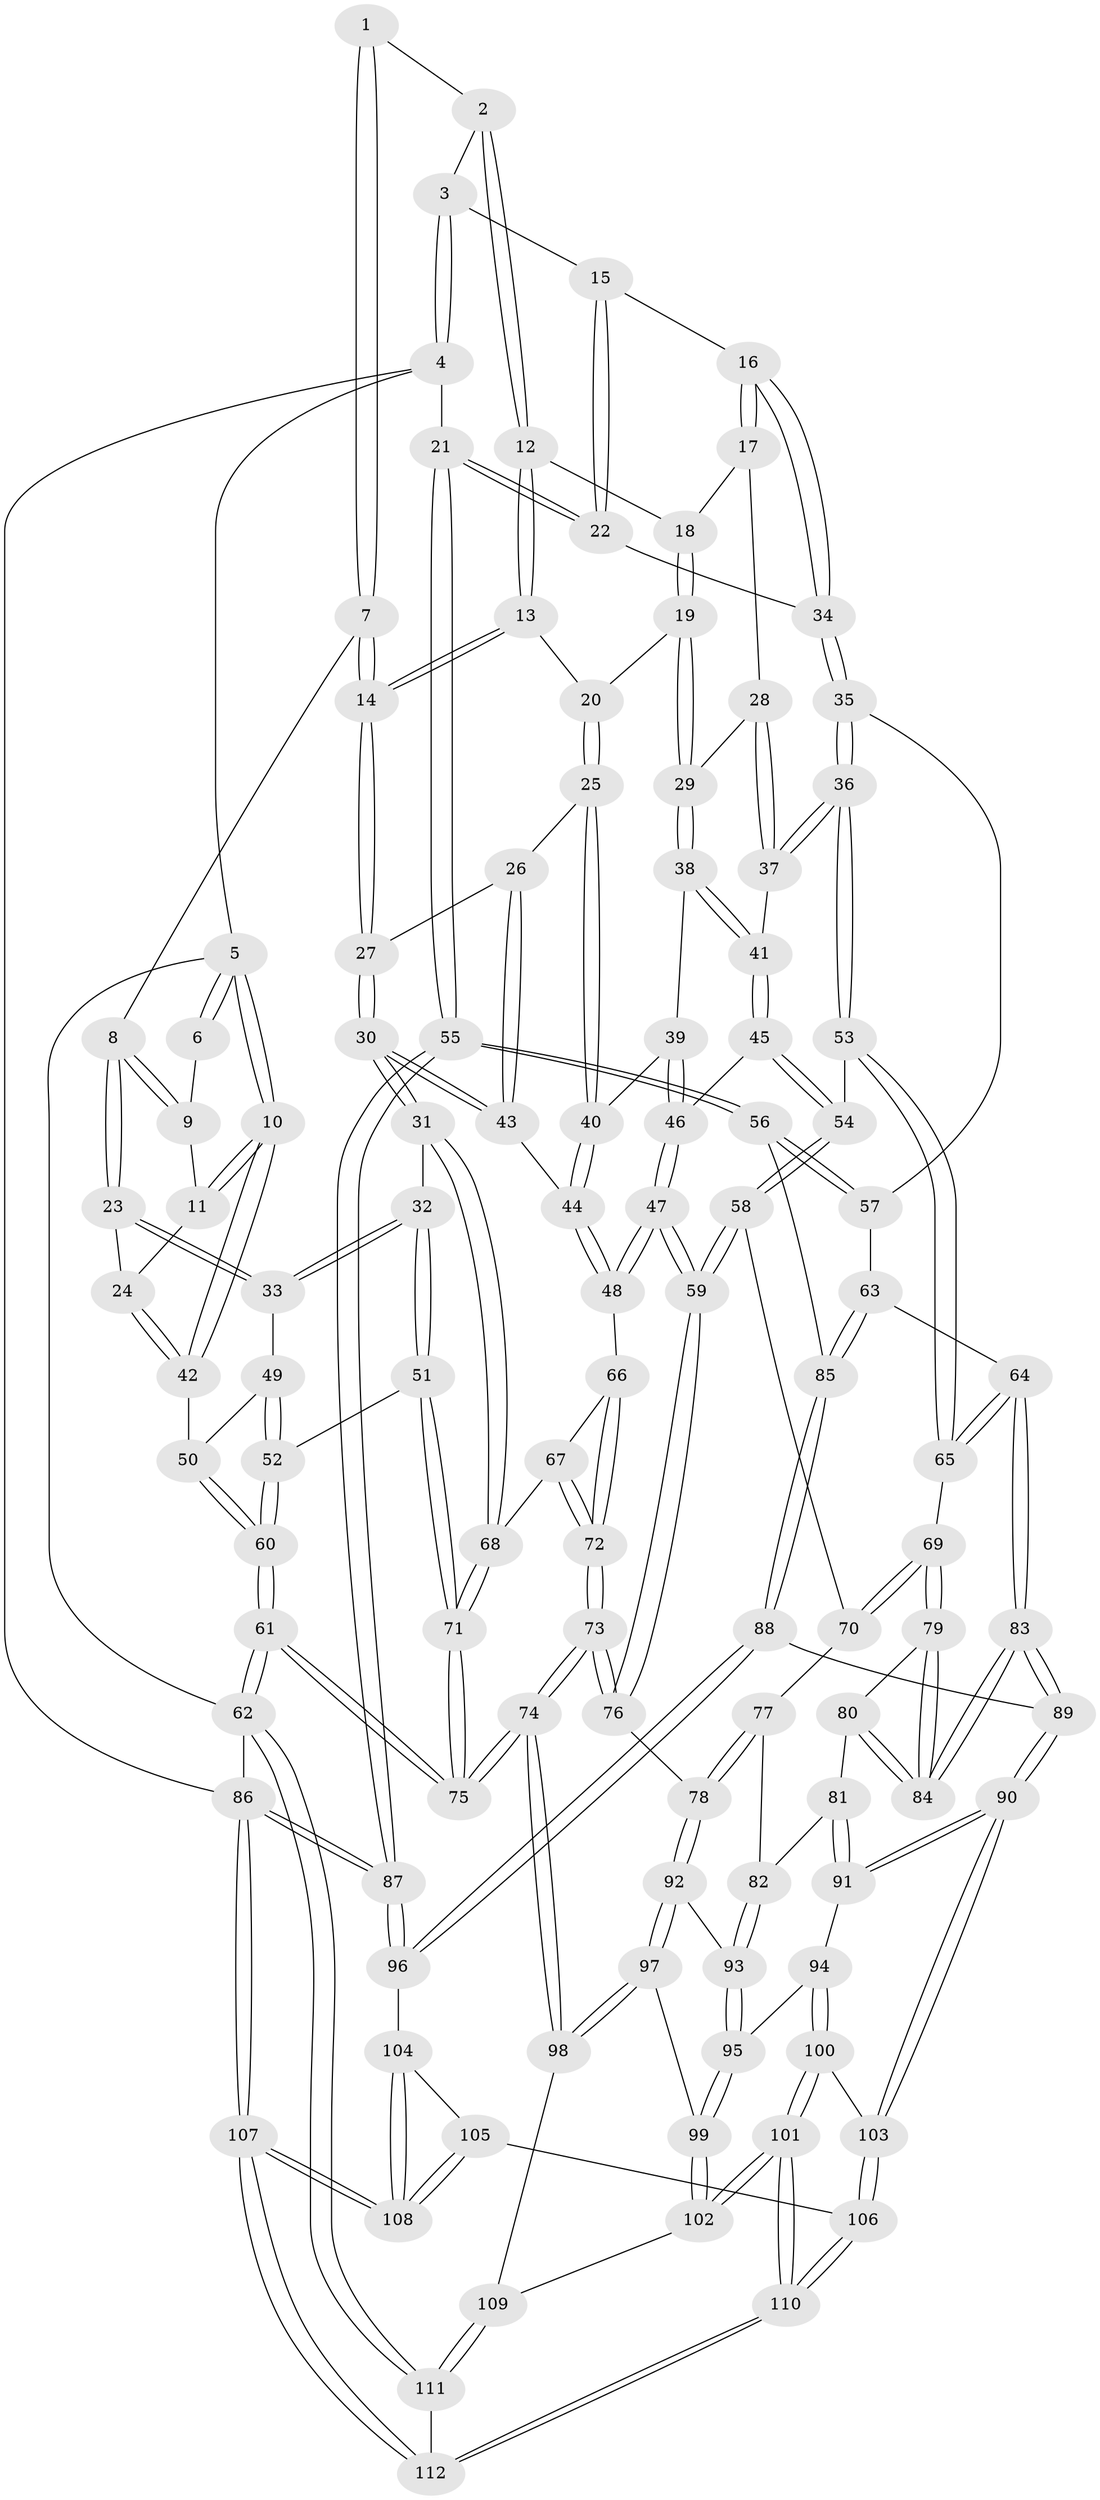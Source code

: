 // Generated by graph-tools (version 1.1) at 2025/38/03/09/25 02:38:23]
// undirected, 112 vertices, 277 edges
graph export_dot {
graph [start="1"]
  node [color=gray90,style=filled];
  1 [pos="+0.428268155670752+0"];
  2 [pos="+0.6667683456405468+0"];
  3 [pos="+0.9435451517581185+0"];
  4 [pos="+1+0"];
  5 [pos="+0+0"];
  6 [pos="+0.35105875578649737+0"];
  7 [pos="+0.39061843758860365+0.18673074602069648"];
  8 [pos="+0.3462086568850499+0.18178976583418355"];
  9 [pos="+0.26484313958721895+0.03543489666756247"];
  10 [pos="+0+0"];
  11 [pos="+0.15326864336494087+0.14382844896364383"];
  12 [pos="+0.6594507024644198+0"];
  13 [pos="+0.450334388826854+0.18858287892853773"];
  14 [pos="+0.40629996184888617+0.1985389266643145"];
  15 [pos="+0.9102980075976986+0.1739160543866625"];
  16 [pos="+0.8585778259795463+0.21715460818640372"];
  17 [pos="+0.7806093754957054+0.19691320265032325"];
  18 [pos="+0.6660214401758926+0"];
  19 [pos="+0.6030532074300683+0.23270741098703654"];
  20 [pos="+0.5339982609621936+0.23000213302753697"];
  21 [pos="+1+0.2545896068254698"];
  22 [pos="+1+0.2559863381172578"];
  23 [pos="+0.18083025704672218+0.24715673125732615"];
  24 [pos="+0.16603198699092472+0.20506222284538192"];
  25 [pos="+0.5073517523413412+0.2935272727994027"];
  26 [pos="+0.4141905262395524+0.26244807323959685"];
  27 [pos="+0.40739890080185825+0.23235267943440466"];
  28 [pos="+0.755834671251392+0.23381496587439576"];
  29 [pos="+0.6069003650287397+0.24094582013642485"];
  30 [pos="+0.21991174497573554+0.37328011885197704"];
  31 [pos="+0.2063741923736697+0.3806000253594651"];
  32 [pos="+0.1888176472156649+0.36117388438488224"];
  33 [pos="+0.17543934375752251+0.27129341682803704"];
  34 [pos="+0.8924018987246842+0.337580701327171"];
  35 [pos="+0.8669902070181542+0.39009413343232585"];
  36 [pos="+0.8362120913879434+0.39775526280700724"];
  37 [pos="+0.734662162306732+0.31020541815486075"];
  38 [pos="+0.6107853765899594+0.26422452913342953"];
  39 [pos="+0.5265160051514984+0.32321597272570995"];
  40 [pos="+0.5188268161846558+0.32382699476940247"];
  41 [pos="+0.6501994773250092+0.33568083474711014"];
  42 [pos="+0+0.16301190356279482"];
  43 [pos="+0.4130461569825137+0.29760737139943005"];
  44 [pos="+0.4450816369688585+0.40693642049470935"];
  45 [pos="+0.6325076434630266+0.3925224435442772"];
  46 [pos="+0.6214069358500058+0.3958661208062177"];
  47 [pos="+0.4864991536662752+0.47279080175756183"];
  48 [pos="+0.44210545514136357+0.43671513789299515"];
  49 [pos="+0.08301536230184592+0.2659147718848932"];
  50 [pos="+0+0.19608476531737853"];
  51 [pos="+0+0.42547304383225537"];
  52 [pos="+0+0.4271253842272685"];
  53 [pos="+0.7930611281315444+0.44015491451509614"];
  54 [pos="+0.6480546209092926+0.4090393393995776"];
  55 [pos="+1+0.5350712653737955"];
  56 [pos="+1+0.5294996245570835"];
  57 [pos="+0.8682656352458296+0.39140559839711214"];
  58 [pos="+0.6617710816523771+0.4974833907271976"];
  59 [pos="+0.515425082693278+0.5716346519364993"];
  60 [pos="+0+0.43031921030065073"];
  61 [pos="+0+1"];
  62 [pos="+0+1"];
  63 [pos="+0.8902652638169591+0.5415748014465693"];
  64 [pos="+0.7905301075819547+0.5260752027164799"];
  65 [pos="+0.7755777919383755+0.5045746531226608"];
  66 [pos="+0.4243498182098642+0.4389527041951411"];
  67 [pos="+0.2312924028148437+0.40659923560174416"];
  68 [pos="+0.21695552813099994+0.40045267424554837"];
  69 [pos="+0.7256377496325594+0.5261351278718157"];
  70 [pos="+0.6944751848751549+0.5236508690199919"];
  71 [pos="+0.15178434055971457+0.6058983299970137"];
  72 [pos="+0.32875755540537943+0.5726842165854679"];
  73 [pos="+0.32491630647739034+0.6723508935794733"];
  74 [pos="+0.17686698127812095+0.8199427063559283"];
  75 [pos="+0.13989933480751363+0.8353660077150604"];
  76 [pos="+0.5158478889595862+0.6011103119901806"];
  77 [pos="+0.6892998607055363+0.5318257454883644"];
  78 [pos="+0.5298279833604427+0.616082243831714"];
  79 [pos="+0.7251806938544891+0.5489611418317497"];
  80 [pos="+0.6991049361979461+0.616457006861454"];
  81 [pos="+0.6859926666797167+0.6179212827073205"];
  82 [pos="+0.6569388368857322+0.6138588100163509"];
  83 [pos="+0.8218400627187186+0.678500643482168"];
  84 [pos="+0.7603193675633785+0.6377963512967858"];
  85 [pos="+0.9321143554818991+0.5894646990204947"];
  86 [pos="+1+1"];
  87 [pos="+1+0.7993174408339493"];
  88 [pos="+0.842458955953494+0.6969501302401727"];
  89 [pos="+0.8335106442894628+0.6964235387174295"];
  90 [pos="+0.809046784219609+0.7136549008557712"];
  91 [pos="+0.7106170683490387+0.7233808395685731"];
  92 [pos="+0.5346188985097592+0.6219580003481744"];
  93 [pos="+0.5777226775179145+0.6411604608237442"];
  94 [pos="+0.6864587495093795+0.7293048218379417"];
  95 [pos="+0.6402992153200955+0.72109309121742"];
  96 [pos="+0.9037127779317199+0.7511836852682315"];
  97 [pos="+0.5083266118619081+0.7456129641073262"];
  98 [pos="+0.38559833092257856+0.8315422381078832"];
  99 [pos="+0.5864604723281971+0.828553531646047"];
  100 [pos="+0.6896063621019464+0.7973767529278971"];
  101 [pos="+0.6012390559882298+0.9067120635644441"];
  102 [pos="+0.5908804191827286+0.8962019524180828"];
  103 [pos="+0.7629968297217958+0.8452769070827144"];
  104 [pos="+0.8986008335739983+0.7931486266996953"];
  105 [pos="+0.7945106780474835+0.8920822997669267"];
  106 [pos="+0.761063071148483+0.8820279790183279"];
  107 [pos="+1+1"];
  108 [pos="+0.9193573154523341+0.9704861407039611"];
  109 [pos="+0.49221886091334466+0.8842840681872581"];
  110 [pos="+0.6405391398937789+0.9653955492115096"];
  111 [pos="+0.36268277123247816+1"];
  112 [pos="+0.6423905004737852+1"];
  1 -- 2;
  1 -- 7;
  1 -- 7;
  2 -- 3;
  2 -- 12;
  2 -- 12;
  3 -- 4;
  3 -- 4;
  3 -- 15;
  4 -- 5;
  4 -- 21;
  4 -- 86;
  5 -- 6;
  5 -- 6;
  5 -- 10;
  5 -- 10;
  5 -- 62;
  6 -- 9;
  7 -- 8;
  7 -- 14;
  7 -- 14;
  8 -- 9;
  8 -- 9;
  8 -- 23;
  8 -- 23;
  9 -- 11;
  10 -- 11;
  10 -- 11;
  10 -- 42;
  10 -- 42;
  11 -- 24;
  12 -- 13;
  12 -- 13;
  12 -- 18;
  13 -- 14;
  13 -- 14;
  13 -- 20;
  14 -- 27;
  14 -- 27;
  15 -- 16;
  15 -- 22;
  15 -- 22;
  16 -- 17;
  16 -- 17;
  16 -- 34;
  16 -- 34;
  17 -- 18;
  17 -- 28;
  18 -- 19;
  18 -- 19;
  19 -- 20;
  19 -- 29;
  19 -- 29;
  20 -- 25;
  20 -- 25;
  21 -- 22;
  21 -- 22;
  21 -- 55;
  21 -- 55;
  22 -- 34;
  23 -- 24;
  23 -- 33;
  23 -- 33;
  24 -- 42;
  24 -- 42;
  25 -- 26;
  25 -- 40;
  25 -- 40;
  26 -- 27;
  26 -- 43;
  26 -- 43;
  27 -- 30;
  27 -- 30;
  28 -- 29;
  28 -- 37;
  28 -- 37;
  29 -- 38;
  29 -- 38;
  30 -- 31;
  30 -- 31;
  30 -- 43;
  30 -- 43;
  31 -- 32;
  31 -- 68;
  31 -- 68;
  32 -- 33;
  32 -- 33;
  32 -- 51;
  32 -- 51;
  33 -- 49;
  34 -- 35;
  34 -- 35;
  35 -- 36;
  35 -- 36;
  35 -- 57;
  36 -- 37;
  36 -- 37;
  36 -- 53;
  36 -- 53;
  37 -- 41;
  38 -- 39;
  38 -- 41;
  38 -- 41;
  39 -- 40;
  39 -- 46;
  39 -- 46;
  40 -- 44;
  40 -- 44;
  41 -- 45;
  41 -- 45;
  42 -- 50;
  43 -- 44;
  44 -- 48;
  44 -- 48;
  45 -- 46;
  45 -- 54;
  45 -- 54;
  46 -- 47;
  46 -- 47;
  47 -- 48;
  47 -- 48;
  47 -- 59;
  47 -- 59;
  48 -- 66;
  49 -- 50;
  49 -- 52;
  49 -- 52;
  50 -- 60;
  50 -- 60;
  51 -- 52;
  51 -- 71;
  51 -- 71;
  52 -- 60;
  52 -- 60;
  53 -- 54;
  53 -- 65;
  53 -- 65;
  54 -- 58;
  54 -- 58;
  55 -- 56;
  55 -- 56;
  55 -- 87;
  55 -- 87;
  56 -- 57;
  56 -- 57;
  56 -- 85;
  57 -- 63;
  58 -- 59;
  58 -- 59;
  58 -- 70;
  59 -- 76;
  59 -- 76;
  60 -- 61;
  60 -- 61;
  61 -- 62;
  61 -- 62;
  61 -- 75;
  61 -- 75;
  62 -- 111;
  62 -- 111;
  62 -- 86;
  63 -- 64;
  63 -- 85;
  63 -- 85;
  64 -- 65;
  64 -- 65;
  64 -- 83;
  64 -- 83;
  65 -- 69;
  66 -- 67;
  66 -- 72;
  66 -- 72;
  67 -- 68;
  67 -- 72;
  67 -- 72;
  68 -- 71;
  68 -- 71;
  69 -- 70;
  69 -- 70;
  69 -- 79;
  69 -- 79;
  70 -- 77;
  71 -- 75;
  71 -- 75;
  72 -- 73;
  72 -- 73;
  73 -- 74;
  73 -- 74;
  73 -- 76;
  73 -- 76;
  74 -- 75;
  74 -- 75;
  74 -- 98;
  74 -- 98;
  76 -- 78;
  77 -- 78;
  77 -- 78;
  77 -- 82;
  78 -- 92;
  78 -- 92;
  79 -- 80;
  79 -- 84;
  79 -- 84;
  80 -- 81;
  80 -- 84;
  80 -- 84;
  81 -- 82;
  81 -- 91;
  81 -- 91;
  82 -- 93;
  82 -- 93;
  83 -- 84;
  83 -- 84;
  83 -- 89;
  83 -- 89;
  85 -- 88;
  85 -- 88;
  86 -- 87;
  86 -- 87;
  86 -- 107;
  86 -- 107;
  87 -- 96;
  87 -- 96;
  88 -- 89;
  88 -- 96;
  88 -- 96;
  89 -- 90;
  89 -- 90;
  90 -- 91;
  90 -- 91;
  90 -- 103;
  90 -- 103;
  91 -- 94;
  92 -- 93;
  92 -- 97;
  92 -- 97;
  93 -- 95;
  93 -- 95;
  94 -- 95;
  94 -- 100;
  94 -- 100;
  95 -- 99;
  95 -- 99;
  96 -- 104;
  97 -- 98;
  97 -- 98;
  97 -- 99;
  98 -- 109;
  99 -- 102;
  99 -- 102;
  100 -- 101;
  100 -- 101;
  100 -- 103;
  101 -- 102;
  101 -- 102;
  101 -- 110;
  101 -- 110;
  102 -- 109;
  103 -- 106;
  103 -- 106;
  104 -- 105;
  104 -- 108;
  104 -- 108;
  105 -- 106;
  105 -- 108;
  105 -- 108;
  106 -- 110;
  106 -- 110;
  107 -- 108;
  107 -- 108;
  107 -- 112;
  107 -- 112;
  109 -- 111;
  109 -- 111;
  110 -- 112;
  110 -- 112;
  111 -- 112;
}
